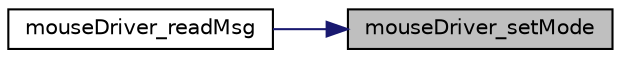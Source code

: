 digraph "mouseDriver_setMode"
{
 // LATEX_PDF_SIZE
  edge [fontname="Helvetica",fontsize="10",labelfontname="Helvetica",labelfontsize="10"];
  node [fontname="Helvetica",fontsize="10",shape=record];
  rankdir="RL";
  Node1 [label="mouseDriver_setMode",height=0.2,width=0.4,color="black", fillcolor="grey75", style="filled", fontcolor="black",tooltip=" "];
  Node1 -> Node2 [dir="back",color="midnightblue",fontsize="10",style="solid",fontname="Helvetica"];
  Node2 [label="mouseDriver_readMsg",height=0.2,width=0.4,color="black", fillcolor="white", style="filled",URL="$dd/db8/mouse_driver_8h.html#ac6ff4f7ea298a0b01815904468bb29da",tooltip=" "];
}
